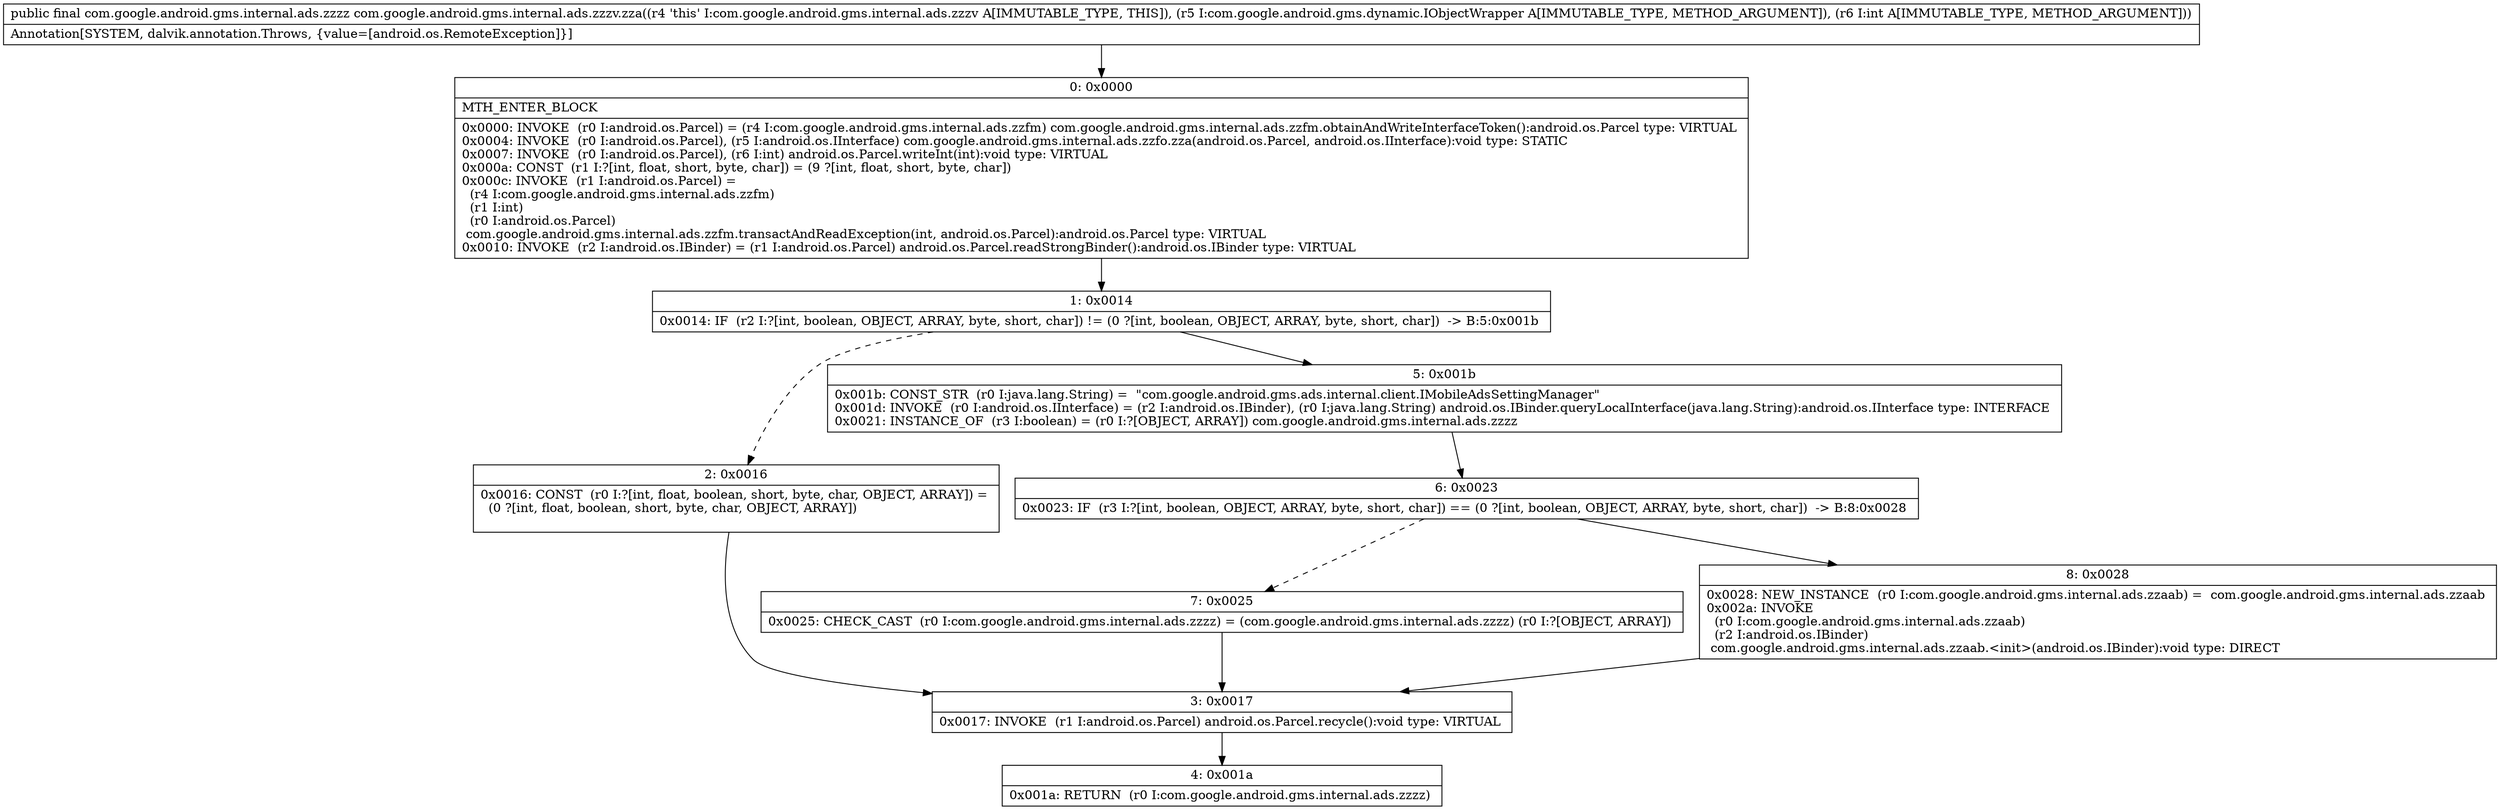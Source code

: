 digraph "CFG forcom.google.android.gms.internal.ads.zzzv.zza(Lcom\/google\/android\/gms\/dynamic\/IObjectWrapper;I)Lcom\/google\/android\/gms\/internal\/ads\/zzzz;" {
Node_0 [shape=record,label="{0\:\ 0x0000|MTH_ENTER_BLOCK\l|0x0000: INVOKE  (r0 I:android.os.Parcel) = (r4 I:com.google.android.gms.internal.ads.zzfm) com.google.android.gms.internal.ads.zzfm.obtainAndWriteInterfaceToken():android.os.Parcel type: VIRTUAL \l0x0004: INVOKE  (r0 I:android.os.Parcel), (r5 I:android.os.IInterface) com.google.android.gms.internal.ads.zzfo.zza(android.os.Parcel, android.os.IInterface):void type: STATIC \l0x0007: INVOKE  (r0 I:android.os.Parcel), (r6 I:int) android.os.Parcel.writeInt(int):void type: VIRTUAL \l0x000a: CONST  (r1 I:?[int, float, short, byte, char]) = (9 ?[int, float, short, byte, char]) \l0x000c: INVOKE  (r1 I:android.os.Parcel) = \l  (r4 I:com.google.android.gms.internal.ads.zzfm)\l  (r1 I:int)\l  (r0 I:android.os.Parcel)\l com.google.android.gms.internal.ads.zzfm.transactAndReadException(int, android.os.Parcel):android.os.Parcel type: VIRTUAL \l0x0010: INVOKE  (r2 I:android.os.IBinder) = (r1 I:android.os.Parcel) android.os.Parcel.readStrongBinder():android.os.IBinder type: VIRTUAL \l}"];
Node_1 [shape=record,label="{1\:\ 0x0014|0x0014: IF  (r2 I:?[int, boolean, OBJECT, ARRAY, byte, short, char]) != (0 ?[int, boolean, OBJECT, ARRAY, byte, short, char])  \-\> B:5:0x001b \l}"];
Node_2 [shape=record,label="{2\:\ 0x0016|0x0016: CONST  (r0 I:?[int, float, boolean, short, byte, char, OBJECT, ARRAY]) = \l  (0 ?[int, float, boolean, short, byte, char, OBJECT, ARRAY])\l \l}"];
Node_3 [shape=record,label="{3\:\ 0x0017|0x0017: INVOKE  (r1 I:android.os.Parcel) android.os.Parcel.recycle():void type: VIRTUAL \l}"];
Node_4 [shape=record,label="{4\:\ 0x001a|0x001a: RETURN  (r0 I:com.google.android.gms.internal.ads.zzzz) \l}"];
Node_5 [shape=record,label="{5\:\ 0x001b|0x001b: CONST_STR  (r0 I:java.lang.String) =  \"com.google.android.gms.ads.internal.client.IMobileAdsSettingManager\" \l0x001d: INVOKE  (r0 I:android.os.IInterface) = (r2 I:android.os.IBinder), (r0 I:java.lang.String) android.os.IBinder.queryLocalInterface(java.lang.String):android.os.IInterface type: INTERFACE \l0x0021: INSTANCE_OF  (r3 I:boolean) = (r0 I:?[OBJECT, ARRAY]) com.google.android.gms.internal.ads.zzzz \l}"];
Node_6 [shape=record,label="{6\:\ 0x0023|0x0023: IF  (r3 I:?[int, boolean, OBJECT, ARRAY, byte, short, char]) == (0 ?[int, boolean, OBJECT, ARRAY, byte, short, char])  \-\> B:8:0x0028 \l}"];
Node_7 [shape=record,label="{7\:\ 0x0025|0x0025: CHECK_CAST  (r0 I:com.google.android.gms.internal.ads.zzzz) = (com.google.android.gms.internal.ads.zzzz) (r0 I:?[OBJECT, ARRAY]) \l}"];
Node_8 [shape=record,label="{8\:\ 0x0028|0x0028: NEW_INSTANCE  (r0 I:com.google.android.gms.internal.ads.zzaab) =  com.google.android.gms.internal.ads.zzaab \l0x002a: INVOKE  \l  (r0 I:com.google.android.gms.internal.ads.zzaab)\l  (r2 I:android.os.IBinder)\l com.google.android.gms.internal.ads.zzaab.\<init\>(android.os.IBinder):void type: DIRECT \l}"];
MethodNode[shape=record,label="{public final com.google.android.gms.internal.ads.zzzz com.google.android.gms.internal.ads.zzzv.zza((r4 'this' I:com.google.android.gms.internal.ads.zzzv A[IMMUTABLE_TYPE, THIS]), (r5 I:com.google.android.gms.dynamic.IObjectWrapper A[IMMUTABLE_TYPE, METHOD_ARGUMENT]), (r6 I:int A[IMMUTABLE_TYPE, METHOD_ARGUMENT]))  | Annotation[SYSTEM, dalvik.annotation.Throws, \{value=[android.os.RemoteException]\}]\l}"];
MethodNode -> Node_0;
Node_0 -> Node_1;
Node_1 -> Node_2[style=dashed];
Node_1 -> Node_5;
Node_2 -> Node_3;
Node_3 -> Node_4;
Node_5 -> Node_6;
Node_6 -> Node_7[style=dashed];
Node_6 -> Node_8;
Node_7 -> Node_3;
Node_8 -> Node_3;
}

